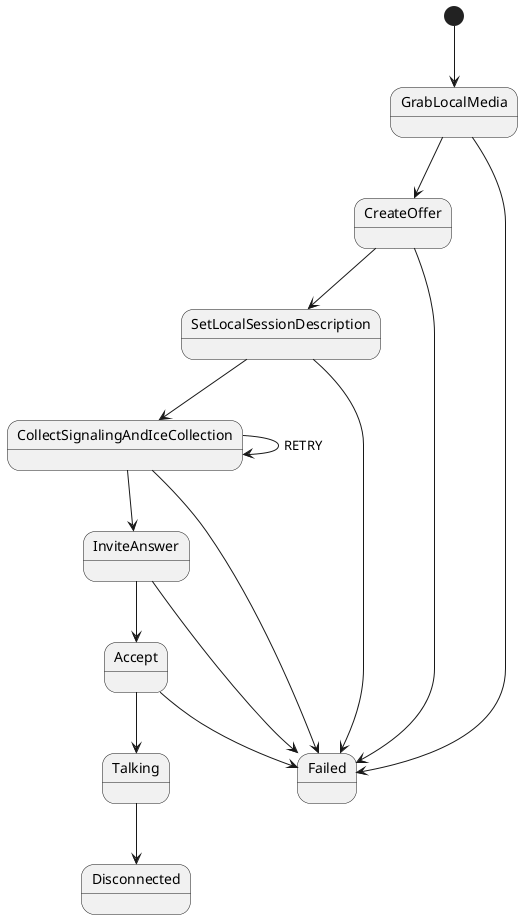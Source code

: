 @startuml

[*] --> GrabLocalMedia
GrabLocalMedia --> CreateOffer
GrabLocalMedia --> Failed
CreateOffer --> SetLocalSessionDescription
CreateOffer --> Failed
SetLocalSessionDescription --> CollectSignalingAndIceCollection
SetLocalSessionDescription --> Failed
CollectSignalingAndIceCollection --> InviteAnswer
CollectSignalingAndIceCollection --> CollectSignalingAndIceCollection : RETRY
CollectSignalingAndIceCollection --> Failed
InviteAnswer --> Accept
InviteAnswer --> Failed
Accept --> Talking
Accept --> Failed
Talking --> Disconnected

@enduml

